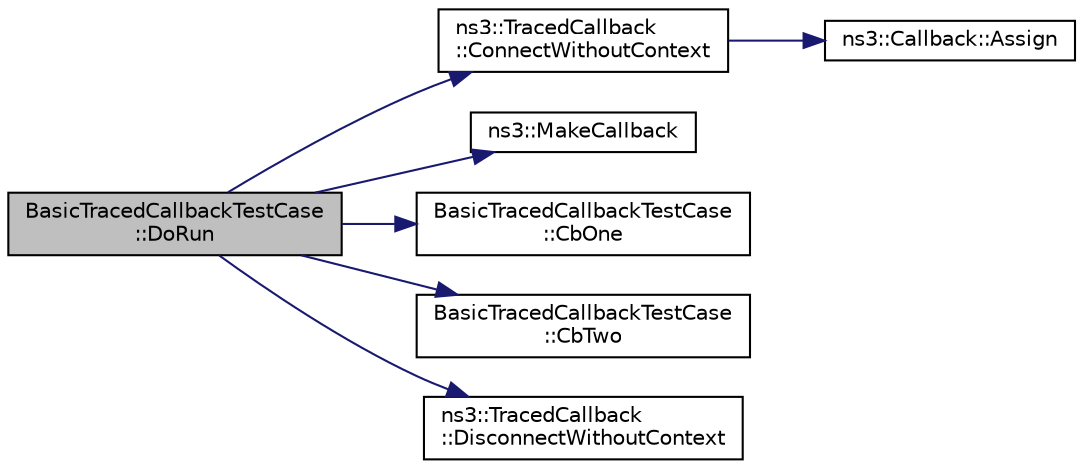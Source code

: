 digraph "BasicTracedCallbackTestCase::DoRun"
{
  edge [fontname="Helvetica",fontsize="10",labelfontname="Helvetica",labelfontsize="10"];
  node [fontname="Helvetica",fontsize="10",shape=record];
  rankdir="LR";
  Node1 [label="BasicTracedCallbackTestCase\l::DoRun",height=0.2,width=0.4,color="black", fillcolor="grey75", style="filled", fontcolor="black"];
  Node1 -> Node2 [color="midnightblue",fontsize="10",style="solid"];
  Node2 [label="ns3::TracedCallback\l::ConnectWithoutContext",height=0.2,width=0.4,color="black", fillcolor="white", style="filled",URL="$df/dec/classns3_1_1TracedCallback.html#aacc251bf4e302e7d034e9f0e25a15980"];
  Node2 -> Node3 [color="midnightblue",fontsize="10",style="solid"];
  Node3 [label="ns3::Callback::Assign",height=0.2,width=0.4,color="black", fillcolor="white", style="filled",URL="$d1/d48/classns3_1_1Callback.html#a246f8949a1392269d4c1a85c24b85f97"];
  Node1 -> Node4 [color="midnightblue",fontsize="10",style="solid"];
  Node4 [label="ns3::MakeCallback",height=0.2,width=0.4,color="black", fillcolor="white", style="filled",URL="$dd/de0/group__makecallbackmemptr.html#ga9376283685aa99d204048d6a4b7610a4"];
  Node1 -> Node5 [color="midnightblue",fontsize="10",style="solid"];
  Node5 [label="BasicTracedCallbackTestCase\l::CbOne",height=0.2,width=0.4,color="black", fillcolor="white", style="filled",URL="$d4/d43/classBasicTracedCallbackTestCase.html#acb573822cead160a028ff63cefbb5e66"];
  Node1 -> Node6 [color="midnightblue",fontsize="10",style="solid"];
  Node6 [label="BasicTracedCallbackTestCase\l::CbTwo",height=0.2,width=0.4,color="black", fillcolor="white", style="filled",URL="$d4/d43/classBasicTracedCallbackTestCase.html#add7162ae75a89256e2528a94d442847d"];
  Node1 -> Node7 [color="midnightblue",fontsize="10",style="solid"];
  Node7 [label="ns3::TracedCallback\l::DisconnectWithoutContext",height=0.2,width=0.4,color="black", fillcolor="white", style="filled",URL="$df/dec/classns3_1_1TracedCallback.html#ad16d7d92a245c739670d968ab469c631"];
}

